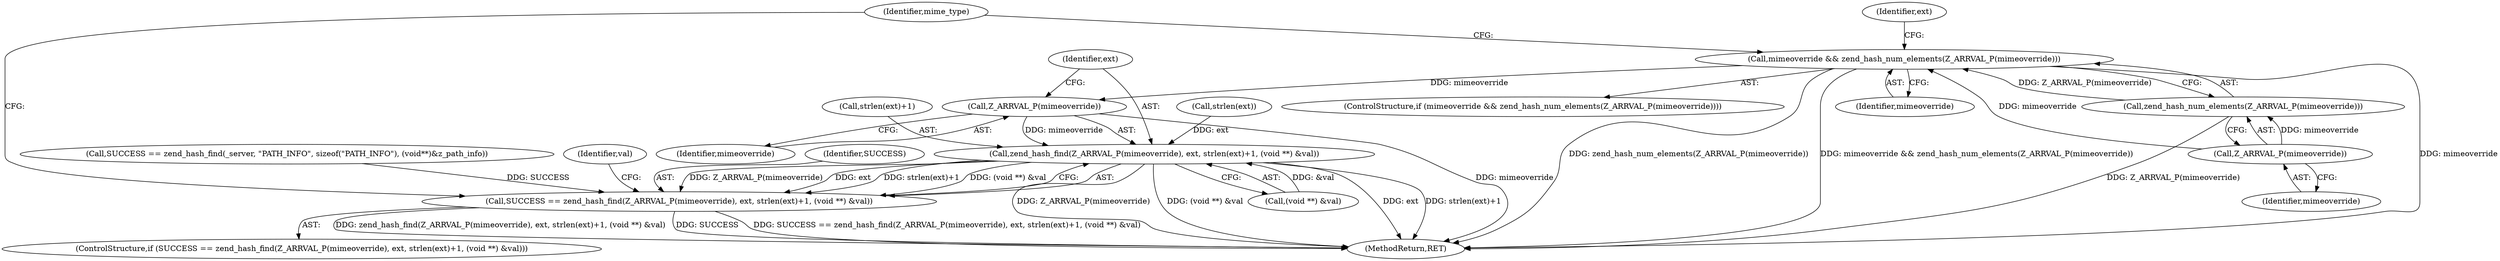 digraph "0_php_bf58162ddf970f63502837f366930e44d6a992cf@pointer" {
"1000972" [label="(Call,Z_ARRVAL_P(mimeoverride))"];
"1000949" [label="(Call,mimeoverride && zend_hash_num_elements(Z_ARRVAL_P(mimeoverride)))"];
"1000952" [label="(Call,Z_ARRVAL_P(mimeoverride))"];
"1000951" [label="(Call,zend_hash_num_elements(Z_ARRVAL_P(mimeoverride)))"];
"1000971" [label="(Call,zend_hash_find(Z_ARRVAL_P(mimeoverride), ext, strlen(ext)+1, (void **) &val))"];
"1000969" [label="(Call,SUCCESS == zend_hash_find(Z_ARRVAL_P(mimeoverride), ext, strlen(ext)+1, (void **) &val))"];
"1000949" [label="(Call,mimeoverride && zend_hash_num_elements(Z_ARRVAL_P(mimeoverride)))"];
"1000957" [label="(Identifier,ext)"];
"1000952" [label="(Call,Z_ARRVAL_P(mimeoverride))"];
"1000972" [label="(Call,Z_ARRVAL_P(mimeoverride))"];
"1001030" [label="(MethodReturn,RET)"];
"1000948" [label="(ControlStructure,if (mimeoverride && zend_hash_num_elements(Z_ARRVAL_P(mimeoverride))))"];
"1001028" [label="(Identifier,mime_type)"];
"1000975" [label="(Call,strlen(ext)+1)"];
"1000432" [label="(Call,SUCCESS == zend_hash_find(_server, \"PATH_INFO\", sizeof(\"PATH_INFO\"), (void**)&z_path_info))"];
"1000969" [label="(Call,SUCCESS == zend_hash_find(Z_ARRVAL_P(mimeoverride), ext, strlen(ext)+1, (void **) &val))"];
"1000979" [label="(Call,(void **) &val)"];
"1000950" [label="(Identifier,mimeoverride)"];
"1000971" [label="(Call,zend_hash_find(Z_ARRVAL_P(mimeoverride), ext, strlen(ext)+1, (void **) &val))"];
"1000973" [label="(Identifier,mimeoverride)"];
"1000968" [label="(ControlStructure,if (SUCCESS == zend_hash_find(Z_ARRVAL_P(mimeoverride), ext, strlen(ext)+1, (void **) &val)))"];
"1000953" [label="(Identifier,mimeoverride)"];
"1000986" [label="(Identifier,val)"];
"1000951" [label="(Call,zend_hash_num_elements(Z_ARRVAL_P(mimeoverride)))"];
"1000974" [label="(Identifier,ext)"];
"1000970" [label="(Identifier,SUCCESS)"];
"1000976" [label="(Call,strlen(ext))"];
"1000972" -> "1000971"  [label="AST: "];
"1000972" -> "1000973"  [label="CFG: "];
"1000973" -> "1000972"  [label="AST: "];
"1000974" -> "1000972"  [label="CFG: "];
"1000972" -> "1001030"  [label="DDG: mimeoverride"];
"1000972" -> "1000971"  [label="DDG: mimeoverride"];
"1000949" -> "1000972"  [label="DDG: mimeoverride"];
"1000949" -> "1000948"  [label="AST: "];
"1000949" -> "1000950"  [label="CFG: "];
"1000949" -> "1000951"  [label="CFG: "];
"1000950" -> "1000949"  [label="AST: "];
"1000951" -> "1000949"  [label="AST: "];
"1000957" -> "1000949"  [label="CFG: "];
"1001028" -> "1000949"  [label="CFG: "];
"1000949" -> "1001030"  [label="DDG: mimeoverride"];
"1000949" -> "1001030"  [label="DDG: zend_hash_num_elements(Z_ARRVAL_P(mimeoverride))"];
"1000949" -> "1001030"  [label="DDG: mimeoverride && zend_hash_num_elements(Z_ARRVAL_P(mimeoverride))"];
"1000952" -> "1000949"  [label="DDG: mimeoverride"];
"1000951" -> "1000949"  [label="DDG: Z_ARRVAL_P(mimeoverride)"];
"1000952" -> "1000951"  [label="AST: "];
"1000952" -> "1000953"  [label="CFG: "];
"1000953" -> "1000952"  [label="AST: "];
"1000951" -> "1000952"  [label="CFG: "];
"1000952" -> "1000951"  [label="DDG: mimeoverride"];
"1000951" -> "1001030"  [label="DDG: Z_ARRVAL_P(mimeoverride)"];
"1000971" -> "1000969"  [label="AST: "];
"1000971" -> "1000979"  [label="CFG: "];
"1000974" -> "1000971"  [label="AST: "];
"1000975" -> "1000971"  [label="AST: "];
"1000979" -> "1000971"  [label="AST: "];
"1000969" -> "1000971"  [label="CFG: "];
"1000971" -> "1001030"  [label="DDG: Z_ARRVAL_P(mimeoverride)"];
"1000971" -> "1001030"  [label="DDG: (void **) &val"];
"1000971" -> "1001030"  [label="DDG: ext"];
"1000971" -> "1001030"  [label="DDG: strlen(ext)+1"];
"1000971" -> "1000969"  [label="DDG: Z_ARRVAL_P(mimeoverride)"];
"1000971" -> "1000969"  [label="DDG: ext"];
"1000971" -> "1000969"  [label="DDG: strlen(ext)+1"];
"1000971" -> "1000969"  [label="DDG: (void **) &val"];
"1000976" -> "1000971"  [label="DDG: ext"];
"1000979" -> "1000971"  [label="DDG: &val"];
"1000969" -> "1000968"  [label="AST: "];
"1000970" -> "1000969"  [label="AST: "];
"1000986" -> "1000969"  [label="CFG: "];
"1001028" -> "1000969"  [label="CFG: "];
"1000969" -> "1001030"  [label="DDG: SUCCESS == zend_hash_find(Z_ARRVAL_P(mimeoverride), ext, strlen(ext)+1, (void **) &val)"];
"1000969" -> "1001030"  [label="DDG: zend_hash_find(Z_ARRVAL_P(mimeoverride), ext, strlen(ext)+1, (void **) &val)"];
"1000969" -> "1001030"  [label="DDG: SUCCESS"];
"1000432" -> "1000969"  [label="DDG: SUCCESS"];
}
